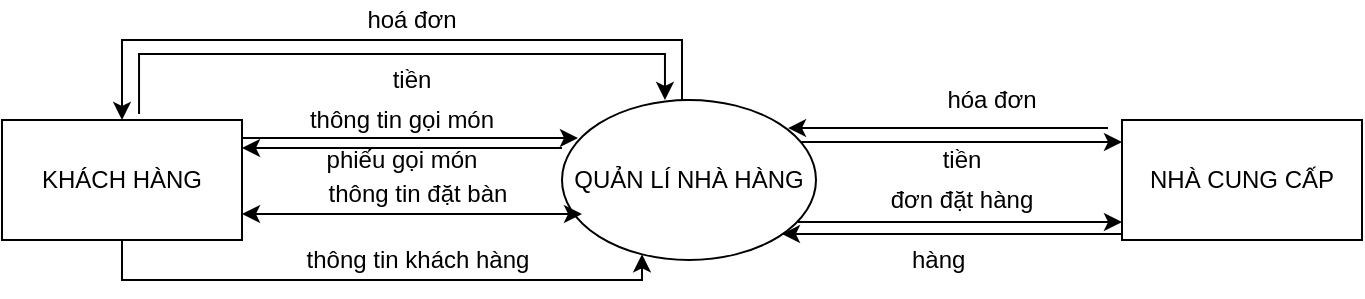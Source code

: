 <mxfile version="13.10.8" type="google"><diagram id="R2lEEEUBdFMjLlhIrx00" name="Page-1"><mxGraphModel dx="824" dy="486" grid="1" gridSize="10" guides="1" tooltips="1" connect="1" arrows="1" fold="1" page="1" pageScale="1" pageWidth="850" pageHeight="1100" math="0" shadow="0" extFonts="Permanent Marker^https://fonts.googleapis.com/css?family=Permanent+Marker"><root><mxCell id="0"/><mxCell id="1" parent="0"/><mxCell id="rrTramXpWEBJiDSdmWWo-62" style="edgeStyle=elbowEdgeStyle;rounded=0;orthogonalLoop=1;jettySize=auto;html=1;exitX=0.642;exitY=-0.05;exitDx=0;exitDy=0;shadow=0;endSize=6;endArrow=classic;endFill=1;elbow=vertical;entryX=0.5;entryY=0;entryDx=0;entryDy=0;exitPerimeter=0;" edge="1" parent="1"><mxGeometry relative="1" as="geometry"><mxPoint x="371.48" y="120" as="targetPoint"/><mxPoint x="108.52" y="127" as="sourcePoint"/><Array as="points"><mxPoint x="240" y="97"/><mxPoint x="361.48" y="105"/></Array></mxGeometry></mxCell><mxCell id="rrTramXpWEBJiDSdmWWo-74" style="edgeStyle=orthogonalEdgeStyle;rounded=0;orthogonalLoop=1;jettySize=auto;html=1;exitX=0.5;exitY=1;exitDx=0;exitDy=0;shadow=0;endArrow=classic;endFill=1;endSize=6;" edge="1" parent="1" source="rrTramXpWEBJiDSdmWWo-2" target="rrTramXpWEBJiDSdmWWo-4"><mxGeometry relative="1" as="geometry"><Array as="points"><mxPoint x="100" y="210"/><mxPoint x="360" y="210"/></Array></mxGeometry></mxCell><mxCell id="rrTramXpWEBJiDSdmWWo-2" value="KHÁCH HÀNG" style="rounded=0;whiteSpace=wrap;html=1;" vertex="1" parent="1"><mxGeometry x="40" y="130" width="120" height="60" as="geometry"/></mxCell><mxCell id="rrTramXpWEBJiDSdmWWo-78" style="edgeStyle=orthogonalEdgeStyle;rounded=0;orthogonalLoop=1;jettySize=auto;html=1;exitX=0;exitY=0.75;exitDx=0;exitDy=0;entryX=0.933;entryY=0.688;entryDx=0;entryDy=0;entryPerimeter=0;shadow=0;endArrow=classic;endFill=1;endSize=6;" edge="1" parent="1"><mxGeometry relative="1" as="geometry"><mxPoint x="600" y="187" as="sourcePoint"/><mxPoint x="429.96" y="187.04" as="targetPoint"/><Array as="points"><mxPoint x="480" y="187"/><mxPoint x="480" y="187"/></Array></mxGeometry></mxCell><mxCell id="rrTramXpWEBJiDSdmWWo-85" style="edgeStyle=orthogonalEdgeStyle;rounded=0;orthogonalLoop=1;jettySize=auto;html=1;exitX=0;exitY=0.25;exitDx=0;exitDy=0;entryX=0.945;entryY=0.313;entryDx=0;entryDy=0;entryPerimeter=0;shadow=0;endArrow=classic;endFill=1;endSize=6;" edge="1" parent="1"><mxGeometry relative="1" as="geometry"><mxPoint x="593" y="134" as="sourcePoint"/><mxPoint x="433.015" y="134.04" as="targetPoint"/></mxGeometry></mxCell><mxCell id="rrTramXpWEBJiDSdmWWo-3" value="NHÀ CUNG CẤP" style="rounded=0;whiteSpace=wrap;html=1;" vertex="1" parent="1"><mxGeometry x="600" y="130" width="120" height="60" as="geometry"/></mxCell><mxCell id="rrTramXpWEBJiDSdmWWo-69" style="edgeStyle=orthogonalEdgeStyle;rounded=0;orthogonalLoop=1;jettySize=auto;html=1;exitX=0.5;exitY=0;exitDx=0;exitDy=0;entryX=0.5;entryY=0;entryDx=0;entryDy=0;shadow=0;endArrow=classic;endFill=1;endSize=6;" edge="1" parent="1" source="rrTramXpWEBJiDSdmWWo-4" target="rrTramXpWEBJiDSdmWWo-2"><mxGeometry relative="1" as="geometry"><Array as="points"><mxPoint x="380" y="90"/><mxPoint x="100" y="90"/></Array></mxGeometry></mxCell><mxCell id="rrTramXpWEBJiDSdmWWo-77" style="edgeStyle=orthogonalEdgeStyle;rounded=0;orthogonalLoop=1;jettySize=auto;html=1;shadow=0;endArrow=classic;endFill=1;endSize=6;" edge="1" parent="1"><mxGeometry relative="1" as="geometry"><mxPoint x="438" y="181" as="sourcePoint"/><mxPoint x="600" y="181" as="targetPoint"/></mxGeometry></mxCell><mxCell id="rrTramXpWEBJiDSdmWWo-80" style="edgeStyle=orthogonalEdgeStyle;rounded=0;orthogonalLoop=1;jettySize=auto;html=1;exitX=0.942;exitY=0.288;exitDx=0;exitDy=0;shadow=0;endArrow=classic;endFill=1;endSize=6;exitPerimeter=0;" edge="1" parent="1"><mxGeometry relative="1" as="geometry"><mxPoint x="439.634" y="141.04" as="sourcePoint"/><mxPoint x="600" y="141" as="targetPoint"/></mxGeometry></mxCell><mxCell id="rrTramXpWEBJiDSdmWWo-4" value="QUẢN LÍ NHÀ HÀNG" style="ellipse;whiteSpace=wrap;html=1;" vertex="1" parent="1"><mxGeometry x="320" y="120" width="127" height="80" as="geometry"/></mxCell><mxCell id="rrTramXpWEBJiDSdmWWo-12" value="" style="endArrow=classic;html=1;entryX=0;entryY=0.5;entryDx=0;entryDy=0;" edge="1" parent="1"><mxGeometry width="50" height="50" relative="1" as="geometry"><mxPoint x="160" y="139" as="sourcePoint"/><mxPoint x="328" y="139" as="targetPoint"/><Array as="points"><mxPoint x="278" y="139"/></Array></mxGeometry></mxCell><mxCell id="rrTramXpWEBJiDSdmWWo-14" value="thông tin gọi món" style="text;html=1;strokeColor=none;fillColor=none;align=center;verticalAlign=middle;whiteSpace=wrap;rounded=0;" vertex="1" parent="1"><mxGeometry x="170" y="120" width="140" height="20" as="geometry"/></mxCell><mxCell id="rrTramXpWEBJiDSdmWWo-17" value="phiếu gọi món" style="text;html=1;strokeColor=none;fillColor=none;align=center;verticalAlign=middle;whiteSpace=wrap;rounded=0;" vertex="1" parent="1"><mxGeometry x="175" y="140" width="130" height="20" as="geometry"/></mxCell><mxCell id="rrTramXpWEBJiDSdmWWo-32" value="" style="endArrow=classic;html=1;exitX=0;exitY=0.5;exitDx=0;exitDy=0;entryX=1;entryY=0.5;entryDx=0;entryDy=0;" edge="1" parent="1"><mxGeometry width="50" height="50" relative="1" as="geometry"><mxPoint x="320" y="144" as="sourcePoint"/><mxPoint x="160" y="144" as="targetPoint"/></mxGeometry></mxCell><mxCell id="rrTramXpWEBJiDSdmWWo-39" value="thông tin đặt bàn" style="text;html=1;strokeColor=none;fillColor=none;align=center;verticalAlign=middle;whiteSpace=wrap;rounded=0;" vertex="1" parent="1"><mxGeometry x="193" y="157" width="110" height="20" as="geometry"/></mxCell><mxCell id="rrTramXpWEBJiDSdmWWo-46" value="đơn đặt hàng" style="text;html=1;strokeColor=none;fillColor=none;align=center;verticalAlign=middle;whiteSpace=wrap;rounded=0;" vertex="1" parent="1"><mxGeometry x="480" y="160" width="80" height="20" as="geometry"/></mxCell><mxCell id="rrTramXpWEBJiDSdmWWo-49" value="" style="endArrow=classic;startArrow=classic;html=1;" edge="1" parent="1"><mxGeometry width="50" height="50" relative="1" as="geometry"><mxPoint x="160" y="177" as="sourcePoint"/><mxPoint x="330" y="177" as="targetPoint"/></mxGeometry></mxCell><mxCell id="rrTramXpWEBJiDSdmWWo-70" value="hoá đơn" style="text;html=1;strokeColor=none;fillColor=none;align=center;verticalAlign=middle;whiteSpace=wrap;rounded=0;" vertex="1" parent="1"><mxGeometry x="210" y="70" width="70" height="20" as="geometry"/></mxCell><mxCell id="rrTramXpWEBJiDSdmWWo-71" value="tiền" style="text;html=1;strokeColor=none;fillColor=none;align=center;verticalAlign=middle;whiteSpace=wrap;rounded=0;" vertex="1" parent="1"><mxGeometry x="225" y="100" width="40" height="20" as="geometry"/></mxCell><mxCell id="rrTramXpWEBJiDSdmWWo-76" value="thông tin khách hàng" style="text;html=1;strokeColor=none;fillColor=none;align=center;verticalAlign=middle;whiteSpace=wrap;rounded=0;" vertex="1" parent="1"><mxGeometry x="178" y="190" width="140" height="20" as="geometry"/></mxCell><mxCell id="rrTramXpWEBJiDSdmWWo-81" value="hàng&amp;nbsp;" style="text;html=1;strokeColor=none;fillColor=none;align=center;verticalAlign=middle;whiteSpace=wrap;rounded=0;" vertex="1" parent="1"><mxGeometry x="490" y="190" width="40" height="20" as="geometry"/></mxCell><mxCell id="rrTramXpWEBJiDSdmWWo-87" value="hóa đơn" style="text;html=1;strokeColor=none;fillColor=none;align=center;verticalAlign=middle;whiteSpace=wrap;rounded=0;" vertex="1" parent="1"><mxGeometry x="500" y="110" width="70" height="20" as="geometry"/></mxCell><mxCell id="rrTramXpWEBJiDSdmWWo-89" value="tiền" style="text;html=1;strokeColor=none;fillColor=none;align=center;verticalAlign=middle;whiteSpace=wrap;rounded=0;" vertex="1" parent="1"><mxGeometry x="500" y="140" width="40" height="20" as="geometry"/></mxCell></root></mxGraphModel></diagram></mxfile>
